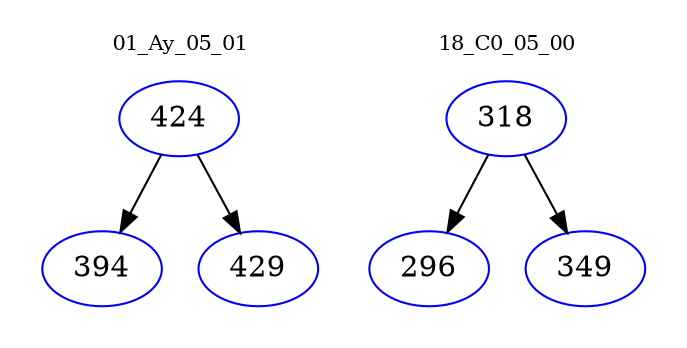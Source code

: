 digraph{
subgraph cluster_0 {
color = white
label = "01_Ay_05_01";
fontsize=10;
T0_424 [label="424", color="blue"]
T0_424 -> T0_394 [color="black"]
T0_394 [label="394", color="blue"]
T0_424 -> T0_429 [color="black"]
T0_429 [label="429", color="blue"]
}
subgraph cluster_1 {
color = white
label = "18_C0_05_00";
fontsize=10;
T1_318 [label="318", color="blue"]
T1_318 -> T1_296 [color="black"]
T1_296 [label="296", color="blue"]
T1_318 -> T1_349 [color="black"]
T1_349 [label="349", color="blue"]
}
}
